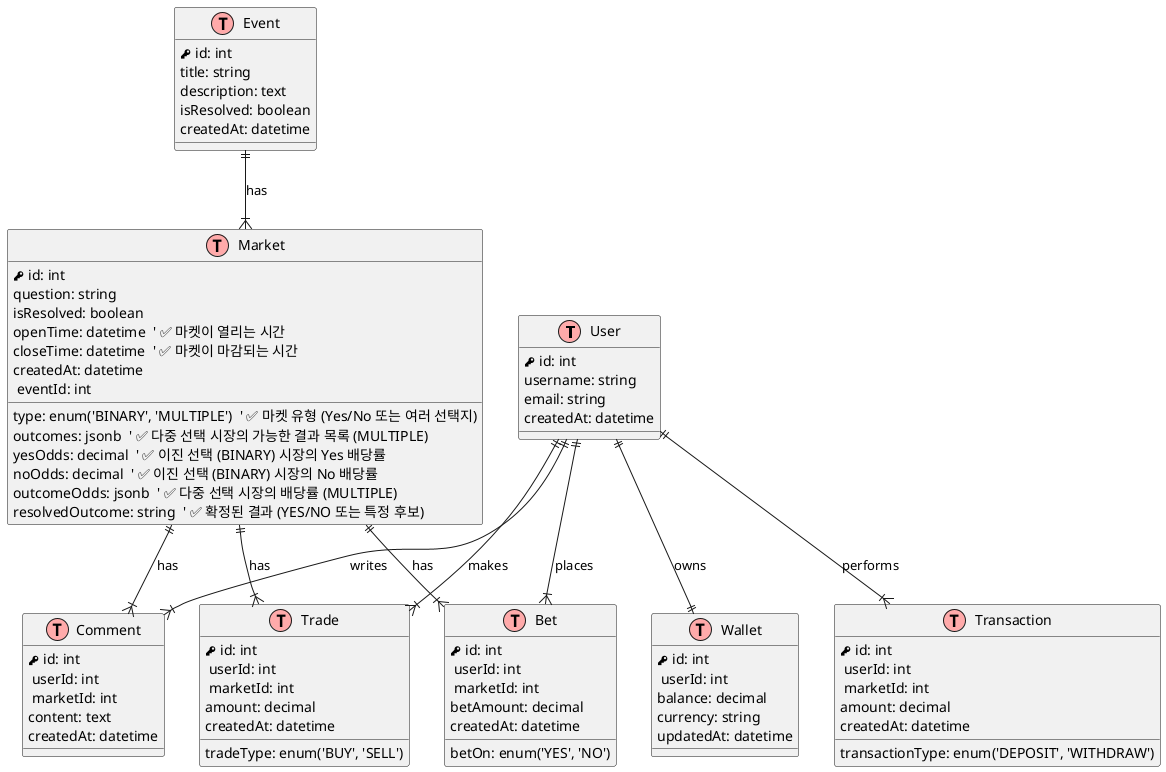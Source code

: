 @startuml
!define TABLE(x) class x << (T,#FFAAAA) >>
!define PK <b><&key></b>
!define FK <b><&foreign></b>

TABLE(User) {
    PK id: int
    username: string
    email: string
    createdAt: datetime
}

TABLE(Event) {
    PK id: int
    title: string
    description: text
    isResolved: boolean
    createdAt: datetime
}

TABLE(Market) {
    PK id: int
    question: string
    type: enum('BINARY', 'MULTIPLE')  ' ✅ 마켓 유형 (Yes/No 또는 여러 선택지)
    outcomes: jsonb  ' ✅ 다중 선택 시장의 가능한 결과 목록 (MULTIPLE)
    yesOdds: decimal  ' ✅ 이진 선택 (BINARY) 시장의 Yes 배당률
    noOdds: decimal  ' ✅ 이진 선택 (BINARY) 시장의 No 배당률
    outcomeOdds: jsonb  ' ✅ 다중 선택 시장의 배당률 (MULTIPLE)
    isResolved: boolean
    resolvedOutcome: string  ' ✅ 확정된 결과 (YES/NO 또는 특정 후보)
    openTime: datetime  ' ✅ 마켓이 열리는 시간
    closeTime: datetime  ' ✅ 마켓이 마감되는 시간
    createdAt: datetime
    FK eventId: int
}

TABLE(Trade) {
    PK id: int
    FK userId: int
    FK marketId: int
    amount: decimal
    tradeType: enum('BUY', 'SELL')
    createdAt: datetime
}

TABLE(Bet) {
    PK id: int
    FK userId: int
    FK marketId: int
    betAmount: decimal
    betOn: enum('YES', 'NO')
    createdAt: datetime
}

TABLE(Comment) {
    PK id: int
    FK userId: int
    FK marketId: int
    content: text
    createdAt: datetime
}

TABLE(Transaction) {
    PK id: int
    FK userId: int
    FK marketId: int
    amount: decimal
    transactionType: enum('DEPOSIT', 'WITHDRAW')
    createdAt: datetime
}

TABLE(Wallet) {
    PK id: int
    FK userId: int
    balance: decimal
    currency: string
    updatedAt: datetime
}

' Relationships
Event ||--|{ Market : has
Market ||--|{ Comment : has
Market ||--|{ Bet : has
Market ||--|{ Trade : has
User ||--|{ Bet : places
User ||--|{ Trade : makes
User ||--|{ Comment : writes
User ||--|| Wallet : owns
User ||--|{ Transaction : performs
@enduml

